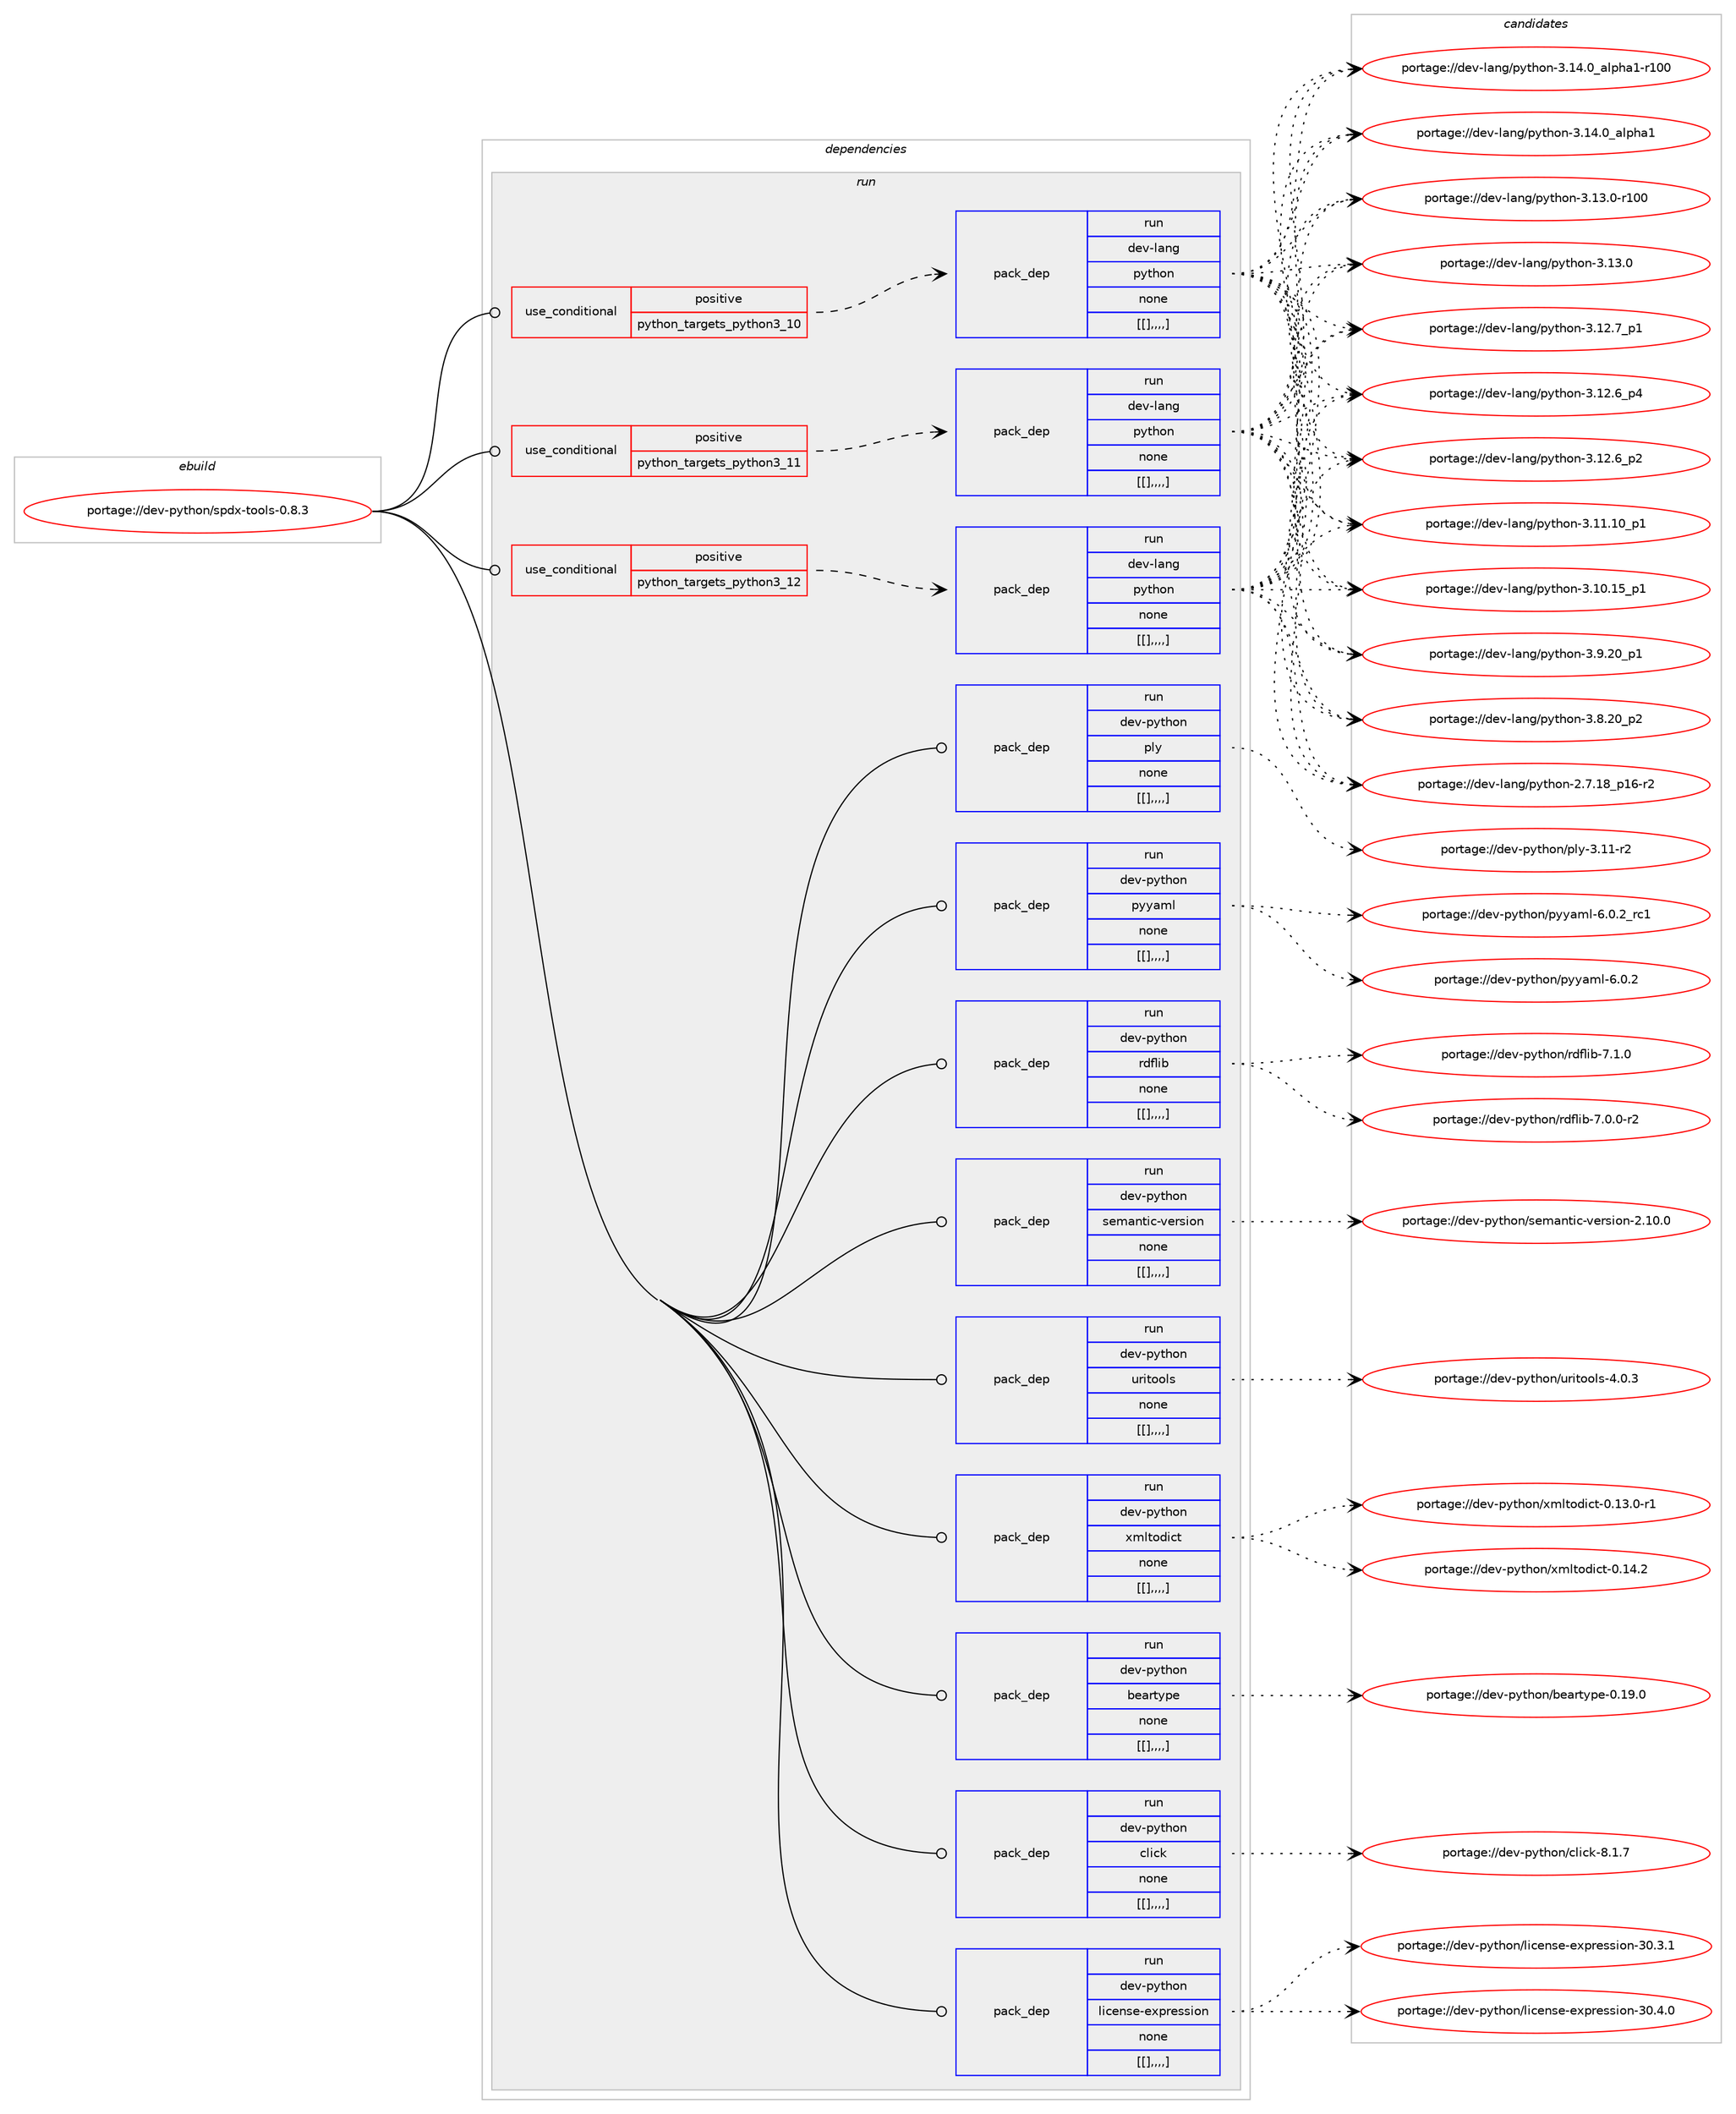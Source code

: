 digraph prolog {

# *************
# Graph options
# *************

newrank=true;
concentrate=true;
compound=true;
graph [rankdir=LR,fontname=Helvetica,fontsize=10,ranksep=1.5];#, ranksep=2.5, nodesep=0.2];
edge  [arrowhead=vee];
node  [fontname=Helvetica,fontsize=10];

# **********
# The ebuild
# **********

subgraph cluster_leftcol {
color=gray;
label=<<i>ebuild</i>>;
id [label="portage://dev-python/spdx-tools-0.8.3", color=red, width=4, href="../dev-python/spdx-tools-0.8.3.svg"];
}

# ****************
# The dependencies
# ****************

subgraph cluster_midcol {
color=gray;
label=<<i>dependencies</i>>;
subgraph cluster_compile {
fillcolor="#eeeeee";
style=filled;
label=<<i>compile</i>>;
}
subgraph cluster_compileandrun {
fillcolor="#eeeeee";
style=filled;
label=<<i>compile and run</i>>;
}
subgraph cluster_run {
fillcolor="#eeeeee";
style=filled;
label=<<i>run</i>>;
subgraph cond42590 {
dependency170789 [label=<<TABLE BORDER="0" CELLBORDER="1" CELLSPACING="0" CELLPADDING="4"><TR><TD ROWSPAN="3" CELLPADDING="10">use_conditional</TD></TR><TR><TD>positive</TD></TR><TR><TD>python_targets_python3_10</TD></TR></TABLE>>, shape=none, color=red];
subgraph pack126859 {
dependency170820 [label=<<TABLE BORDER="0" CELLBORDER="1" CELLSPACING="0" CELLPADDING="4" WIDTH="220"><TR><TD ROWSPAN="6" CELLPADDING="30">pack_dep</TD></TR><TR><TD WIDTH="110">run</TD></TR><TR><TD>dev-lang</TD></TR><TR><TD>python</TD></TR><TR><TD>none</TD></TR><TR><TD>[[],,,,]</TD></TR></TABLE>>, shape=none, color=blue];
}
dependency170789:e -> dependency170820:w [weight=20,style="dashed",arrowhead="vee"];
}
id:e -> dependency170789:w [weight=20,style="solid",arrowhead="odot"];
subgraph cond42613 {
dependency170824 [label=<<TABLE BORDER="0" CELLBORDER="1" CELLSPACING="0" CELLPADDING="4"><TR><TD ROWSPAN="3" CELLPADDING="10">use_conditional</TD></TR><TR><TD>positive</TD></TR><TR><TD>python_targets_python3_11</TD></TR></TABLE>>, shape=none, color=red];
subgraph pack126883 {
dependency170844 [label=<<TABLE BORDER="0" CELLBORDER="1" CELLSPACING="0" CELLPADDING="4" WIDTH="220"><TR><TD ROWSPAN="6" CELLPADDING="30">pack_dep</TD></TR><TR><TD WIDTH="110">run</TD></TR><TR><TD>dev-lang</TD></TR><TR><TD>python</TD></TR><TR><TD>none</TD></TR><TR><TD>[[],,,,]</TD></TR></TABLE>>, shape=none, color=blue];
}
dependency170824:e -> dependency170844:w [weight=20,style="dashed",arrowhead="vee"];
}
id:e -> dependency170824:w [weight=20,style="solid",arrowhead="odot"];
subgraph cond42621 {
dependency170852 [label=<<TABLE BORDER="0" CELLBORDER="1" CELLSPACING="0" CELLPADDING="4"><TR><TD ROWSPAN="3" CELLPADDING="10">use_conditional</TD></TR><TR><TD>positive</TD></TR><TR><TD>python_targets_python3_12</TD></TR></TABLE>>, shape=none, color=red];
subgraph pack126896 {
dependency170855 [label=<<TABLE BORDER="0" CELLBORDER="1" CELLSPACING="0" CELLPADDING="4" WIDTH="220"><TR><TD ROWSPAN="6" CELLPADDING="30">pack_dep</TD></TR><TR><TD WIDTH="110">run</TD></TR><TR><TD>dev-lang</TD></TR><TR><TD>python</TD></TR><TR><TD>none</TD></TR><TR><TD>[[],,,,]</TD></TR></TABLE>>, shape=none, color=blue];
}
dependency170852:e -> dependency170855:w [weight=20,style="dashed",arrowhead="vee"];
}
id:e -> dependency170852:w [weight=20,style="solid",arrowhead="odot"];
subgraph pack126899 {
dependency170881 [label=<<TABLE BORDER="0" CELLBORDER="1" CELLSPACING="0" CELLPADDING="4" WIDTH="220"><TR><TD ROWSPAN="6" CELLPADDING="30">pack_dep</TD></TR><TR><TD WIDTH="110">run</TD></TR><TR><TD>dev-python</TD></TR><TR><TD>beartype</TD></TR><TR><TD>none</TD></TR><TR><TD>[[],,,,]</TD></TR></TABLE>>, shape=none, color=blue];
}
id:e -> dependency170881:w [weight=20,style="solid",arrowhead="odot"];
subgraph pack126917 {
dependency170891 [label=<<TABLE BORDER="0" CELLBORDER="1" CELLSPACING="0" CELLPADDING="4" WIDTH="220"><TR><TD ROWSPAN="6" CELLPADDING="30">pack_dep</TD></TR><TR><TD WIDTH="110">run</TD></TR><TR><TD>dev-python</TD></TR><TR><TD>click</TD></TR><TR><TD>none</TD></TR><TR><TD>[[],,,,]</TD></TR></TABLE>>, shape=none, color=blue];
}
id:e -> dependency170891:w [weight=20,style="solid",arrowhead="odot"];
subgraph pack126941 {
dependency170937 [label=<<TABLE BORDER="0" CELLBORDER="1" CELLSPACING="0" CELLPADDING="4" WIDTH="220"><TR><TD ROWSPAN="6" CELLPADDING="30">pack_dep</TD></TR><TR><TD WIDTH="110">run</TD></TR><TR><TD>dev-python</TD></TR><TR><TD>license-expression</TD></TR><TR><TD>none</TD></TR><TR><TD>[[],,,,]</TD></TR></TABLE>>, shape=none, color=blue];
}
id:e -> dependency170937:w [weight=20,style="solid",arrowhead="odot"];
subgraph pack126970 {
dependency170977 [label=<<TABLE BORDER="0" CELLBORDER="1" CELLSPACING="0" CELLPADDING="4" WIDTH="220"><TR><TD ROWSPAN="6" CELLPADDING="30">pack_dep</TD></TR><TR><TD WIDTH="110">run</TD></TR><TR><TD>dev-python</TD></TR><TR><TD>ply</TD></TR><TR><TD>none</TD></TR><TR><TD>[[],,,,]</TD></TR></TABLE>>, shape=none, color=blue];
}
id:e -> dependency170977:w [weight=20,style="solid",arrowhead="odot"];
subgraph pack126985 {
dependency171071 [label=<<TABLE BORDER="0" CELLBORDER="1" CELLSPACING="0" CELLPADDING="4" WIDTH="220"><TR><TD ROWSPAN="6" CELLPADDING="30">pack_dep</TD></TR><TR><TD WIDTH="110">run</TD></TR><TR><TD>dev-python</TD></TR><TR><TD>pyyaml</TD></TR><TR><TD>none</TD></TR><TR><TD>[[],,,,]</TD></TR></TABLE>>, shape=none, color=blue];
}
id:e -> dependency171071:w [weight=20,style="solid",arrowhead="odot"];
subgraph pack127028 {
dependency171092 [label=<<TABLE BORDER="0" CELLBORDER="1" CELLSPACING="0" CELLPADDING="4" WIDTH="220"><TR><TD ROWSPAN="6" CELLPADDING="30">pack_dep</TD></TR><TR><TD WIDTH="110">run</TD></TR><TR><TD>dev-python</TD></TR><TR><TD>rdflib</TD></TR><TR><TD>none</TD></TR><TR><TD>[[],,,,]</TD></TR></TABLE>>, shape=none, color=blue];
}
id:e -> dependency171092:w [weight=20,style="solid",arrowhead="odot"];
subgraph pack127040 {
dependency171113 [label=<<TABLE BORDER="0" CELLBORDER="1" CELLSPACING="0" CELLPADDING="4" WIDTH="220"><TR><TD ROWSPAN="6" CELLPADDING="30">pack_dep</TD></TR><TR><TD WIDTH="110">run</TD></TR><TR><TD>dev-python</TD></TR><TR><TD>semantic-version</TD></TR><TR><TD>none</TD></TR><TR><TD>[[],,,,]</TD></TR></TABLE>>, shape=none, color=blue];
}
id:e -> dependency171113:w [weight=20,style="solid",arrowhead="odot"];
subgraph pack127062 {
dependency171134 [label=<<TABLE BORDER="0" CELLBORDER="1" CELLSPACING="0" CELLPADDING="4" WIDTH="220"><TR><TD ROWSPAN="6" CELLPADDING="30">pack_dep</TD></TR><TR><TD WIDTH="110">run</TD></TR><TR><TD>dev-python</TD></TR><TR><TD>uritools</TD></TR><TR><TD>none</TD></TR><TR><TD>[[],,,,]</TD></TR></TABLE>>, shape=none, color=blue];
}
id:e -> dependency171134:w [weight=20,style="solid",arrowhead="odot"];
subgraph pack127063 {
dependency171180 [label=<<TABLE BORDER="0" CELLBORDER="1" CELLSPACING="0" CELLPADDING="4" WIDTH="220"><TR><TD ROWSPAN="6" CELLPADDING="30">pack_dep</TD></TR><TR><TD WIDTH="110">run</TD></TR><TR><TD>dev-python</TD></TR><TR><TD>xmltodict</TD></TR><TR><TD>none</TD></TR><TR><TD>[[],,,,]</TD></TR></TABLE>>, shape=none, color=blue];
}
id:e -> dependency171180:w [weight=20,style="solid",arrowhead="odot"];
}
}

# **************
# The candidates
# **************

subgraph cluster_choices {
rank=same;
color=gray;
label=<<i>candidates</i>>;

subgraph choice126775 {
color=black;
nodesep=1;
choice100101118451089711010347112121116104111110455146495246489597108112104974945114494848 [label="portage://dev-lang/python-3.14.0_alpha1-r100", color=red, width=4,href="../dev-lang/python-3.14.0_alpha1-r100.svg"];
choice1001011184510897110103471121211161041111104551464952464895971081121049749 [label="portage://dev-lang/python-3.14.0_alpha1", color=red, width=4,href="../dev-lang/python-3.14.0_alpha1.svg"];
choice1001011184510897110103471121211161041111104551464951464845114494848 [label="portage://dev-lang/python-3.13.0-r100", color=red, width=4,href="../dev-lang/python-3.13.0-r100.svg"];
choice10010111845108971101034711212111610411111045514649514648 [label="portage://dev-lang/python-3.13.0", color=red, width=4,href="../dev-lang/python-3.13.0.svg"];
choice100101118451089711010347112121116104111110455146495046559511249 [label="portage://dev-lang/python-3.12.7_p1", color=red, width=4,href="../dev-lang/python-3.12.7_p1.svg"];
choice100101118451089711010347112121116104111110455146495046549511252 [label="portage://dev-lang/python-3.12.6_p4", color=red, width=4,href="../dev-lang/python-3.12.6_p4.svg"];
choice100101118451089711010347112121116104111110455146495046549511250 [label="portage://dev-lang/python-3.12.6_p2", color=red, width=4,href="../dev-lang/python-3.12.6_p2.svg"];
choice10010111845108971101034711212111610411111045514649494649489511249 [label="portage://dev-lang/python-3.11.10_p1", color=red, width=4,href="../dev-lang/python-3.11.10_p1.svg"];
choice10010111845108971101034711212111610411111045514649484649539511249 [label="portage://dev-lang/python-3.10.15_p1", color=red, width=4,href="../dev-lang/python-3.10.15_p1.svg"];
choice100101118451089711010347112121116104111110455146574650489511249 [label="portage://dev-lang/python-3.9.20_p1", color=red, width=4,href="../dev-lang/python-3.9.20_p1.svg"];
choice100101118451089711010347112121116104111110455146564650489511250 [label="portage://dev-lang/python-3.8.20_p2", color=red, width=4,href="../dev-lang/python-3.8.20_p2.svg"];
choice100101118451089711010347112121116104111110455046554649569511249544511450 [label="portage://dev-lang/python-2.7.18_p16-r2", color=red, width=4,href="../dev-lang/python-2.7.18_p16-r2.svg"];
dependency170820:e -> choice100101118451089711010347112121116104111110455146495246489597108112104974945114494848:w [style=dotted,weight="100"];
dependency170820:e -> choice1001011184510897110103471121211161041111104551464952464895971081121049749:w [style=dotted,weight="100"];
dependency170820:e -> choice1001011184510897110103471121211161041111104551464951464845114494848:w [style=dotted,weight="100"];
dependency170820:e -> choice10010111845108971101034711212111610411111045514649514648:w [style=dotted,weight="100"];
dependency170820:e -> choice100101118451089711010347112121116104111110455146495046559511249:w [style=dotted,weight="100"];
dependency170820:e -> choice100101118451089711010347112121116104111110455146495046549511252:w [style=dotted,weight="100"];
dependency170820:e -> choice100101118451089711010347112121116104111110455146495046549511250:w [style=dotted,weight="100"];
dependency170820:e -> choice10010111845108971101034711212111610411111045514649494649489511249:w [style=dotted,weight="100"];
dependency170820:e -> choice10010111845108971101034711212111610411111045514649484649539511249:w [style=dotted,weight="100"];
dependency170820:e -> choice100101118451089711010347112121116104111110455146574650489511249:w [style=dotted,weight="100"];
dependency170820:e -> choice100101118451089711010347112121116104111110455146564650489511250:w [style=dotted,weight="100"];
dependency170820:e -> choice100101118451089711010347112121116104111110455046554649569511249544511450:w [style=dotted,weight="100"];
}
subgraph choice126790 {
color=black;
nodesep=1;
choice100101118451089711010347112121116104111110455146495246489597108112104974945114494848 [label="portage://dev-lang/python-3.14.0_alpha1-r100", color=red, width=4,href="../dev-lang/python-3.14.0_alpha1-r100.svg"];
choice1001011184510897110103471121211161041111104551464952464895971081121049749 [label="portage://dev-lang/python-3.14.0_alpha1", color=red, width=4,href="../dev-lang/python-3.14.0_alpha1.svg"];
choice1001011184510897110103471121211161041111104551464951464845114494848 [label="portage://dev-lang/python-3.13.0-r100", color=red, width=4,href="../dev-lang/python-3.13.0-r100.svg"];
choice10010111845108971101034711212111610411111045514649514648 [label="portage://dev-lang/python-3.13.0", color=red, width=4,href="../dev-lang/python-3.13.0.svg"];
choice100101118451089711010347112121116104111110455146495046559511249 [label="portage://dev-lang/python-3.12.7_p1", color=red, width=4,href="../dev-lang/python-3.12.7_p1.svg"];
choice100101118451089711010347112121116104111110455146495046549511252 [label="portage://dev-lang/python-3.12.6_p4", color=red, width=4,href="../dev-lang/python-3.12.6_p4.svg"];
choice100101118451089711010347112121116104111110455146495046549511250 [label="portage://dev-lang/python-3.12.6_p2", color=red, width=4,href="../dev-lang/python-3.12.6_p2.svg"];
choice10010111845108971101034711212111610411111045514649494649489511249 [label="portage://dev-lang/python-3.11.10_p1", color=red, width=4,href="../dev-lang/python-3.11.10_p1.svg"];
choice10010111845108971101034711212111610411111045514649484649539511249 [label="portage://dev-lang/python-3.10.15_p1", color=red, width=4,href="../dev-lang/python-3.10.15_p1.svg"];
choice100101118451089711010347112121116104111110455146574650489511249 [label="portage://dev-lang/python-3.9.20_p1", color=red, width=4,href="../dev-lang/python-3.9.20_p1.svg"];
choice100101118451089711010347112121116104111110455146564650489511250 [label="portage://dev-lang/python-3.8.20_p2", color=red, width=4,href="../dev-lang/python-3.8.20_p2.svg"];
choice100101118451089711010347112121116104111110455046554649569511249544511450 [label="portage://dev-lang/python-2.7.18_p16-r2", color=red, width=4,href="../dev-lang/python-2.7.18_p16-r2.svg"];
dependency170844:e -> choice100101118451089711010347112121116104111110455146495246489597108112104974945114494848:w [style=dotted,weight="100"];
dependency170844:e -> choice1001011184510897110103471121211161041111104551464952464895971081121049749:w [style=dotted,weight="100"];
dependency170844:e -> choice1001011184510897110103471121211161041111104551464951464845114494848:w [style=dotted,weight="100"];
dependency170844:e -> choice10010111845108971101034711212111610411111045514649514648:w [style=dotted,weight="100"];
dependency170844:e -> choice100101118451089711010347112121116104111110455146495046559511249:w [style=dotted,weight="100"];
dependency170844:e -> choice100101118451089711010347112121116104111110455146495046549511252:w [style=dotted,weight="100"];
dependency170844:e -> choice100101118451089711010347112121116104111110455146495046549511250:w [style=dotted,weight="100"];
dependency170844:e -> choice10010111845108971101034711212111610411111045514649494649489511249:w [style=dotted,weight="100"];
dependency170844:e -> choice10010111845108971101034711212111610411111045514649484649539511249:w [style=dotted,weight="100"];
dependency170844:e -> choice100101118451089711010347112121116104111110455146574650489511249:w [style=dotted,weight="100"];
dependency170844:e -> choice100101118451089711010347112121116104111110455146564650489511250:w [style=dotted,weight="100"];
dependency170844:e -> choice100101118451089711010347112121116104111110455046554649569511249544511450:w [style=dotted,weight="100"];
}
subgraph choice126827 {
color=black;
nodesep=1;
choice100101118451089711010347112121116104111110455146495246489597108112104974945114494848 [label="portage://dev-lang/python-3.14.0_alpha1-r100", color=red, width=4,href="../dev-lang/python-3.14.0_alpha1-r100.svg"];
choice1001011184510897110103471121211161041111104551464952464895971081121049749 [label="portage://dev-lang/python-3.14.0_alpha1", color=red, width=4,href="../dev-lang/python-3.14.0_alpha1.svg"];
choice1001011184510897110103471121211161041111104551464951464845114494848 [label="portage://dev-lang/python-3.13.0-r100", color=red, width=4,href="../dev-lang/python-3.13.0-r100.svg"];
choice10010111845108971101034711212111610411111045514649514648 [label="portage://dev-lang/python-3.13.0", color=red, width=4,href="../dev-lang/python-3.13.0.svg"];
choice100101118451089711010347112121116104111110455146495046559511249 [label="portage://dev-lang/python-3.12.7_p1", color=red, width=4,href="../dev-lang/python-3.12.7_p1.svg"];
choice100101118451089711010347112121116104111110455146495046549511252 [label="portage://dev-lang/python-3.12.6_p4", color=red, width=4,href="../dev-lang/python-3.12.6_p4.svg"];
choice100101118451089711010347112121116104111110455146495046549511250 [label="portage://dev-lang/python-3.12.6_p2", color=red, width=4,href="../dev-lang/python-3.12.6_p2.svg"];
choice10010111845108971101034711212111610411111045514649494649489511249 [label="portage://dev-lang/python-3.11.10_p1", color=red, width=4,href="../dev-lang/python-3.11.10_p1.svg"];
choice10010111845108971101034711212111610411111045514649484649539511249 [label="portage://dev-lang/python-3.10.15_p1", color=red, width=4,href="../dev-lang/python-3.10.15_p1.svg"];
choice100101118451089711010347112121116104111110455146574650489511249 [label="portage://dev-lang/python-3.9.20_p1", color=red, width=4,href="../dev-lang/python-3.9.20_p1.svg"];
choice100101118451089711010347112121116104111110455146564650489511250 [label="portage://dev-lang/python-3.8.20_p2", color=red, width=4,href="../dev-lang/python-3.8.20_p2.svg"];
choice100101118451089711010347112121116104111110455046554649569511249544511450 [label="portage://dev-lang/python-2.7.18_p16-r2", color=red, width=4,href="../dev-lang/python-2.7.18_p16-r2.svg"];
dependency170855:e -> choice100101118451089711010347112121116104111110455146495246489597108112104974945114494848:w [style=dotted,weight="100"];
dependency170855:e -> choice1001011184510897110103471121211161041111104551464952464895971081121049749:w [style=dotted,weight="100"];
dependency170855:e -> choice1001011184510897110103471121211161041111104551464951464845114494848:w [style=dotted,weight="100"];
dependency170855:e -> choice10010111845108971101034711212111610411111045514649514648:w [style=dotted,weight="100"];
dependency170855:e -> choice100101118451089711010347112121116104111110455146495046559511249:w [style=dotted,weight="100"];
dependency170855:e -> choice100101118451089711010347112121116104111110455146495046549511252:w [style=dotted,weight="100"];
dependency170855:e -> choice100101118451089711010347112121116104111110455146495046549511250:w [style=dotted,weight="100"];
dependency170855:e -> choice10010111845108971101034711212111610411111045514649494649489511249:w [style=dotted,weight="100"];
dependency170855:e -> choice10010111845108971101034711212111610411111045514649484649539511249:w [style=dotted,weight="100"];
dependency170855:e -> choice100101118451089711010347112121116104111110455146574650489511249:w [style=dotted,weight="100"];
dependency170855:e -> choice100101118451089711010347112121116104111110455146564650489511250:w [style=dotted,weight="100"];
dependency170855:e -> choice100101118451089711010347112121116104111110455046554649569511249544511450:w [style=dotted,weight="100"];
}
subgraph choice126836 {
color=black;
nodesep=1;
choice1001011184511212111610411111047981019711411612111210145484649574648 [label="portage://dev-python/beartype-0.19.0", color=red, width=4,href="../dev-python/beartype-0.19.0.svg"];
dependency170881:e -> choice1001011184511212111610411111047981019711411612111210145484649574648:w [style=dotted,weight="100"];
}
subgraph choice126838 {
color=black;
nodesep=1;
choice10010111845112121116104111110479910810599107455646494655 [label="portage://dev-python/click-8.1.7", color=red, width=4,href="../dev-python/click-8.1.7.svg"];
dependency170891:e -> choice10010111845112121116104111110479910810599107455646494655:w [style=dotted,weight="100"];
}
subgraph choice126840 {
color=black;
nodesep=1;
choice1001011184511212111610411111047108105991011101151014510112011211410111511510511111045514846524648 [label="portage://dev-python/license-expression-30.4.0", color=red, width=4,href="../dev-python/license-expression-30.4.0.svg"];
choice1001011184511212111610411111047108105991011101151014510112011211410111511510511111045514846514649 [label="portage://dev-python/license-expression-30.3.1", color=red, width=4,href="../dev-python/license-expression-30.3.1.svg"];
dependency170937:e -> choice1001011184511212111610411111047108105991011101151014510112011211410111511510511111045514846524648:w [style=dotted,weight="100"];
dependency170937:e -> choice1001011184511212111610411111047108105991011101151014510112011211410111511510511111045514846514649:w [style=dotted,weight="100"];
}
subgraph choice126857 {
color=black;
nodesep=1;
choice100101118451121211161041111104711210812145514649494511450 [label="portage://dev-python/ply-3.11-r2", color=red, width=4,href="../dev-python/ply-3.11-r2.svg"];
dependency170977:e -> choice100101118451121211161041111104711210812145514649494511450:w [style=dotted,weight="100"];
}
subgraph choice126889 {
color=black;
nodesep=1;
choice100101118451121211161041111104711212112197109108455446484650951149949 [label="portage://dev-python/pyyaml-6.0.2_rc1", color=red, width=4,href="../dev-python/pyyaml-6.0.2_rc1.svg"];
choice100101118451121211161041111104711212112197109108455446484650 [label="portage://dev-python/pyyaml-6.0.2", color=red, width=4,href="../dev-python/pyyaml-6.0.2.svg"];
dependency171071:e -> choice100101118451121211161041111104711212112197109108455446484650951149949:w [style=dotted,weight="100"];
dependency171071:e -> choice100101118451121211161041111104711212112197109108455446484650:w [style=dotted,weight="100"];
}
subgraph choice126926 {
color=black;
nodesep=1;
choice100101118451121211161041111104711410010210810598455546494648 [label="portage://dev-python/rdflib-7.1.0", color=red, width=4,href="../dev-python/rdflib-7.1.0.svg"];
choice1001011184511212111610411111047114100102108105984555464846484511450 [label="portage://dev-python/rdflib-7.0.0-r2", color=red, width=4,href="../dev-python/rdflib-7.0.0-r2.svg"];
dependency171092:e -> choice100101118451121211161041111104711410010210810598455546494648:w [style=dotted,weight="100"];
dependency171092:e -> choice1001011184511212111610411111047114100102108105984555464846484511450:w [style=dotted,weight="100"];
}
subgraph choice126945 {
color=black;
nodesep=1;
choice100101118451121211161041111104711510110997110116105994511810111411510511111045504649484648 [label="portage://dev-python/semantic-version-2.10.0", color=red, width=4,href="../dev-python/semantic-version-2.10.0.svg"];
dependency171113:e -> choice100101118451121211161041111104711510110997110116105994511810111411510511111045504649484648:w [style=dotted,weight="100"];
}
subgraph choice126968 {
color=black;
nodesep=1;
choice1001011184511212111610411111047117114105116111111108115455246484651 [label="portage://dev-python/uritools-4.0.3", color=red, width=4,href="../dev-python/uritools-4.0.3.svg"];
dependency171134:e -> choice1001011184511212111610411111047117114105116111111108115455246484651:w [style=dotted,weight="100"];
}
subgraph choice126970 {
color=black;
nodesep=1;
choice10010111845112121116104111110471201091081161111001059911645484649524650 [label="portage://dev-python/xmltodict-0.14.2", color=red, width=4,href="../dev-python/xmltodict-0.14.2.svg"];
choice100101118451121211161041111104712010910811611110010599116454846495146484511449 [label="portage://dev-python/xmltodict-0.13.0-r1", color=red, width=4,href="../dev-python/xmltodict-0.13.0-r1.svg"];
dependency171180:e -> choice10010111845112121116104111110471201091081161111001059911645484649524650:w [style=dotted,weight="100"];
dependency171180:e -> choice100101118451121211161041111104712010910811611110010599116454846495146484511449:w [style=dotted,weight="100"];
}
}

}
